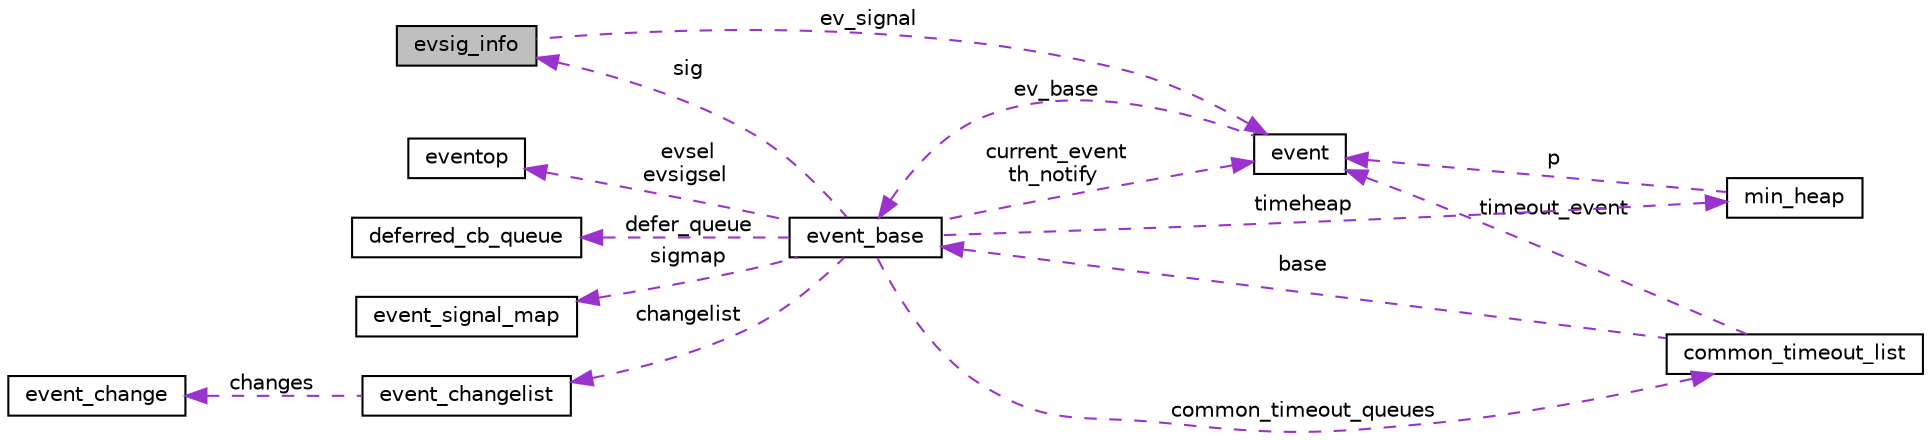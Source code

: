 digraph G
{
  edge [fontname="Helvetica",fontsize="10",labelfontname="Helvetica",labelfontsize="10"];
  node [fontname="Helvetica",fontsize="10",shape=record];
  rankdir="LR";
  Node1 [label="evsig_info",height=0.2,width=0.4,color="black", fillcolor="grey75", style="filled" fontcolor="black"];
  Node2 -> Node1 [dir="back",color="darkorchid3",fontsize="10",style="dashed",label=" ev_signal" ];
  Node2 [label="event",height=0.2,width=0.4,color="black", fillcolor="white", style="filled",URL="$structevent.html"];
  Node3 -> Node2 [dir="back",color="darkorchid3",fontsize="10",style="dashed",label=" ev_base" ];
  Node3 [label="event_base",height=0.2,width=0.4,color="black", fillcolor="white", style="filled",URL="$structevent__base.html"];
  Node4 -> Node3 [dir="back",color="darkorchid3",fontsize="10",style="dashed",label=" evsel\nevsigsel" ];
  Node4 [label="eventop",height=0.2,width=0.4,color="black", fillcolor="white", style="filled",URL="$structeventop.html"];
  Node1 -> Node3 [dir="back",color="darkorchid3",fontsize="10",style="dashed",label=" sig" ];
  Node5 -> Node3 [dir="back",color="darkorchid3",fontsize="10",style="dashed",label=" timeheap" ];
  Node5 [label="min_heap",height=0.2,width=0.4,color="black", fillcolor="white", style="filled",URL="$structmin__heap.html"];
  Node2 -> Node5 [dir="back",color="darkorchid3",fontsize="10",style="dashed",label=" p" ];
  Node6 -> Node3 [dir="back",color="darkorchid3",fontsize="10",style="dashed",label=" defer_queue" ];
  Node6 [label="deferred_cb_queue",height=0.2,width=0.4,color="black", fillcolor="white", style="filled",URL="$structdeferred__cb__queue.html"];
  Node2 -> Node3 [dir="back",color="darkorchid3",fontsize="10",style="dashed",label=" current_event\nth_notify" ];
  Node7 -> Node3 [dir="back",color="darkorchid3",fontsize="10",style="dashed",label=" common_timeout_queues" ];
  Node7 [label="common_timeout_list",height=0.2,width=0.4,color="black", fillcolor="white", style="filled",URL="$structcommon__timeout__list.html"];
  Node2 -> Node7 [dir="back",color="darkorchid3",fontsize="10",style="dashed",label=" timeout_event" ];
  Node3 -> Node7 [dir="back",color="darkorchid3",fontsize="10",style="dashed",label=" base" ];
  Node8 -> Node3 [dir="back",color="darkorchid3",fontsize="10",style="dashed",label=" sigmap" ];
  Node8 [label="event_signal_map",height=0.2,width=0.4,color="black", fillcolor="white", style="filled",URL="$structevent__signal__map.html"];
  Node9 -> Node3 [dir="back",color="darkorchid3",fontsize="10",style="dashed",label=" changelist" ];
  Node9 [label="event_changelist",height=0.2,width=0.4,color="black", fillcolor="white", style="filled",URL="$structevent__changelist.html"];
  Node10 -> Node9 [dir="back",color="darkorchid3",fontsize="10",style="dashed",label=" changes" ];
  Node10 [label="event_change",height=0.2,width=0.4,color="black", fillcolor="white", style="filled",URL="$structevent__change.html"];
}
